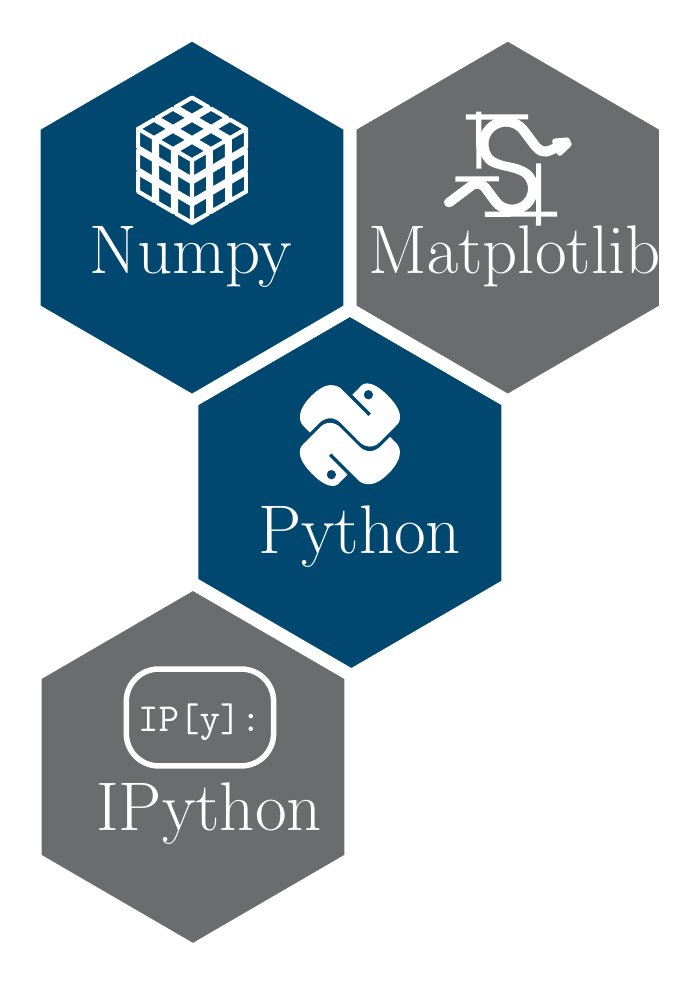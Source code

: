\begin{tikzpicture}[y=0.80pt, x=0.80pt, yscale=-1.0, xscale=1.0, inner sep=0pt, outer sep=0pt]
  \definecolor{red}{RGB}{221,42,43}
  \definecolor{green}{RGB}{132,184,24}
  \definecolor{blue}{RGB}{0,72,112}
  \definecolor{orange}{RGB}{192,128,64}
  \definecolor{gray}{RGB}{107,108,110}

  %% Python
  \path[draw=white,fill=blue,line join=miter,line cap=butt,miter
    limit=4.00,line width=4.663pt] (365.304,537.268) -- (365.304,454.387) --
    (436.619,412.947) -- (507.934,454.387) -- (507.934,537.268) --
    (436.619,578.708) -- cycle;
  \begin{scope}[cm={{0.581,0.0,0.0,0.585,(268.025,213.409)}}]
    \begin{scope}[cm={{0.931,0.0,0.0,0.931,(50.054,93.185)}},fill=white]
      \path[color=white,fill=white,nonzero rule,line width=0.800pt]
        (289.744,337.921) .. controls (273.389,321.566) and (267.318,329.68) ..
        (267.318,329.68) -- (259.989,337.046) -- (275.596,352.652) --
        (273.389,354.859) -- (251.583,333.053) .. controls (251.583,333.053) and
        (242.305,321.401) .. (225.803,337.902) .. controls (209.301,354.405) and
        (219.021,362.954) .. (219.021,362.954) -- (224.472,368.405) --
        (232.13,360.748) .. controls (232.13,360.748) and (240.97,351.319) ..
        (250.253,360.602) .. controls (259.535,369.884) and (265.732,376.081) ..
        (265.732,376.081) .. controls (265.732,376.081) and (274.288,384.918) ..
        (282.834,376.373) .. controls (291.38,367.827) and (296.964,362.243) ..
        (296.964,362.243) .. controls (296.964,362.243) and (306.835,355.012) ..
        (289.744,337.921) -- cycle(276.197,334.256) .. controls
        (277.75,335.809) and (277.75,338.319) .. (276.197,339.872) .. controls
        (274.644,341.424) and (272.134,341.424) .. (270.582,339.872) .. controls
        (269.029,338.319) and (269.029,335.809) .. (270.582,334.256) .. controls
        (272.134,332.703) and (274.644,332.703) .. (276.197,334.256) -- cycle;
      \path[color=white,fill=white,nonzero rule,line width=0.800pt]
        (226.12,402.473) .. controls (242.475,418.828) and (248.546,410.714) ..
        (248.546,410.714) -- (255.875,403.349) -- (240.269,387.742) --
        (242.475,385.536) -- (264.281,407.341) .. controls (264.281,407.341) and
        (273.559,418.994) .. (290.061,402.492) .. controls (306.563,385.99) and
        (296.844,377.44) .. (296.844,377.44) -- (291.392,371.989) --
        (283.735,379.647) .. controls (283.735,379.647) and (274.894,389.075) ..
        (265.611,379.792) .. controls (256.329,370.51) and (250.132,364.313) ..
        (250.132,364.313) .. controls (250.132,364.313) and (241.576,355.476) ..
        (233.03,364.021) .. controls (224.485,372.567) and (218.9,378.151) ..
        (218.9,378.151) .. controls (218.9,378.151) and (209.029,385.382) ..
        (226.12,402.473) -- cycle(239.667,406.138) .. controls
        (238.114,404.585) and (238.114,402.075) .. (239.667,400.522) .. controls
        (241.22,398.97) and (243.73,398.97) .. (245.282,400.522) .. controls
        (246.835,402.075) and (246.835,404.585) .. (245.282,406.138) .. controls
        (243.73,407.691) and (241.22,407.691) .. (239.667,406.138) -- cycle;
    \end{scope}
    \begin{scope}[xshift=-2cm]
      \path[white] (289.9,540.238) node[above right] (text6352-3-3-9)
           {\Huge Python};
    \end{scope}
  \end{scope}

  %% Matplotlib
  \path[draw=white,fill=gray,line join=miter,line cap=butt,miter
    limit=4.00,line width=4.663pt] (436.619,412.947) -- (436.619,330.066) --
    (507.934,288.625) -- (579.25,330.066) -- (579.25,412.947) --
    (507.934,454.387) -- cycle;
  \begin{scope}[xshift=-1.8cm]
    \path[white] (508.905,402.822) node[above right] (text6352-9-2-8) {\Huge Matplotlib};
  \end{scope}
  \begin{scope}[cm={{0.503,0.0,0.0,0.506,(483.116,127.448)}}]
    \path[draw=white,fill=white,even odd rule] (72.138,443.935) .. controls
      (67.905,438.132) and (59.499,435.12) .. (52.193,433.761) .. controls
      (44.887,432.403) and (41.814,431.499) .. (37.112,428.941) .. controls
      (33.444,426.946) and (30.8,420.099) .. (31.624,414.431) .. controls
      (32.904,405.651) and (41.086,399.53) .. (49.901,400.764) .. controls
      (54.303,401.388) and (58.035,403.724) .. (60.496,407.013) --
      (70.256,419.866) .. controls (75.835,427.067) and (82.106,429.21) ..
      (88.93,425.81) -- (92.37,424.343) .. controls (92.645,424.214) and
      (92.969,424.202) .. (93.282,424.317) .. controls (93.539,424.416) and
      (93.748,424.6) .. (93.871,424.817) -- (94.556,425.85) .. controls
      (94.746,426.162) and (95.031,426.414) .. (95.402,426.555) .. controls
      (96.029,426.793) and (96.704,426.651) .. (97.179,426.241) --
      (105.104,418.749) .. controls (106.492,417.558) and (106.083,416.465) ..
      (106.083,416.465) -- (104.173,412.104) .. controls (104.173,412.104) and
      (103.65,411.059) .. (101.844,411.3) -- (91.22,412.278) .. controls
      (90.602,412.366) and (90.051,412.779) .. (89.814,413.407) .. controls
      (89.671,413.774) and (89.662,414.157) .. (89.766,414.505) --
      (90.146,415.731) .. controls (90.222,415.986) and (90.222,416.272) ..
      (90.118,416.534) .. controls (89.994,416.858) and (89.747,417.087) ..
      (89.453,417.208) -- (86.45,418.482) .. controls (83.304,420.328) and
      (79.731,419.149) .. (77.346,416.224) -- (74.618,412.593) --
      (66.855,402.264) .. controls (63.167,397.363) and (57.608,393.867) ..
      (51.041,392.948) .. controls (37.894,391.102) and (25.692,400.228) ..
      (23.782,413.331) .. controls (22.817,419.935) and (24.792,426.183) ..
      (28.396,431.201) .. controls (31.014,434.848) and (35.812,436.931) ..
      (38.407,437.582) .. controls (44.895,439.902) and (50.508,440.225) ..
      (56.657,442.411) .. controls (58.038,442.912) and (61.219,444.087) ..
      (63.804,446.207) -- (63.804,446.207) .. controls (66.892,449.355) and
      (68.527,453.851) .. (67.833,458.566) .. controls (66.664,466.606) and
      (59.176,472.208) .. (51.108,471.074) .. controls (47.067,470.512) and
      (43.655,468.365) .. (41.396,465.358) -- (32.073,452.956) .. controls
      (30.173,450.428) and (27.298,448.621) .. (23.901,448.135) .. controls
      (20.508,447.659) and (17.225,448.602) .. (14.68,450.513) --
      (-4.931,465.183) .. controls (-10.982,469.26) and (-4.786,474.867) ..
      (-0.708,471.68) -- (19.381,456.585) .. controls (20.301,455.957) and
      (21.441,455.671) .. (22.624,455.833) .. controls (23.884,456.014) and
      (24.955,456.677) .. (25.658,457.614) -- (35.52,470.899) .. controls
      (38.993,475.171) and (44.04,478.196) .. (49.948,479.028) .. controls
      (62.378,480.772) and (73.915,472.141) .. (75.721,459.748) .. controls
      (76.556,453.981) and (75.15,448.412) .. (72.138,443.935);
    \path[draw=white,fill=white,line join=miter,line cap=butt,miter
      limit=4.00,line width=1.848pt] (23.205,387.635) -- (23.361,438.493);
    \path[draw=white,fill=white,line join=miter,line cap=butt,miter
      limit=4.00,line width=1.848pt] (67.531,392.379) -- (11.644,392.534);
    \path[draw=white,fill=white,line join=miter,line cap=butt,miter
      limit=4.00,line width=1.848pt] (93.66,479.164) -- (28.649,479.32);
    \path[draw=white,fill=white,line join=miter,line cap=butt,miter
      limit=4.00,line width=1.848pt] (77.006,434.001) -- (76.951,489.438);
    \path[draw=white,fill=white,line join=miter,line cap=butt,miter
      limit=4.00,line width=1.848pt] (41.247,447.747) -- (2.209,447.903);
  \end{scope}

  %% Scikit
  %% \path[draw=white,fill=blue,line join=miter,line cap=butt,miter
  %%   limit=4.00,line width=4.663pt] (152.467,413.72) -- (152.467,330.839) --
  %%   (223.783,289.399) -- (295.098,330.839) -- (295.098,413.72) --
  %%   (223.783,455.161) -- cycle;
  %% \begin{scope}[cm={{0.581,0.0,0.0,0.585,(268.025,211.62)}}]
  %%     \path[color=black,draw=white,line join=miter,line cap=butt,miter
  %%       limit=4.00,line width=2.000pt] (-95.046,183.101) .. controls
  %%       (-96.018,183.52) and (-96.931,184.015) .. (-97.87,184.472) --
  %%       (-97.936,184.495) -- (-95.777,198.087) .. controls (-99.284,200.299) and
  %%       (-102.352,203.038) .. (-104.874,206.178) -- (-118.031,202.322) ..
  %%       controls (-120.092,205.525) and (-121.768,209.003) .. (-123.056,212.585)
  %%       -- (-112.025,220.646) .. controls (-113.046,224.807) and
  %%       (-113.349,229.253) .. (-112.857,233.639) .. controls (-112.851,233.658)
  %%       and (-112.835,233.703) .. (-112.833,233.706) -- (-124.827,240.187) ..
  %%       controls (-124.391,242.165) and (-123.803,244.161) .. (-123.112,246.12)
  %%       .. controls (-122.547,247.723) and (-121.946,249.289) ..
  %%       (-121.239,250.796) -- (-107.737,248.593) .. controls (-105.28,252.685)
  %%       and (-102.112,256.2) .. (-98.437,258.992) -- (-102.339,272.015) ..
  %%       controls (-99.23,273.939) and (-95.87,275.504) .. (-92.418,276.711) --
  %%       (-84.314,265.589) .. controls (-79.736,266.656) and (-74.974,266.857) ..
  %%       (-70.161,266.087) -- (-63.703,278.014) .. controls (-62.233,277.642) and
  %%       (-60.77,277.131) .. (-59.311,276.617) .. controls (-57.252,275.891) and
  %%       (-55.313,275.12) .. (-53.413,274.162) -- (-55.553,260.413) .. controls
  %%       (-51.635,257.831) and (-48.254,254.555) .. (-45.629,250.829) --
  %%       (-32.696,254.688) .. controls (-30.827,251.476) and (-29.306,248.005) ..
  %%       (-28.186,244.457) -- (-39.489,236.266) .. controls (-38.695,232.05) and
  %%       (-38.652,227.691) .. (-39.396,223.308) -- (-27.468,216.85) .. controls
  %%       (-27.822,215.493) and (-28.25,214.206) .. (-28.725,212.859) .. controls
  %%       (-29.549,210.518) and (-30.63,208.319) .. (-31.753,206.186) --
  %%       (-45.412,208.369) .. controls (-47.726,205.01) and (-50.597,202.126) ..
  %%       (-53.785,199.747) -- (-49.883,186.724) .. controls (-53.233,184.686) and
  %%       (-56.836,182.982) .. (-60.57,181.773) -- (-68.828,193.1) .. controls
  %%       (-72.612,192.351) and (-76.483,192.117) .. (-80.426,192.602) --
  %%       (-86.907,180.608) .. controls (-88.808,181.037) and (-90.69,181.566) ..
  %%       (-92.573,182.229) .. controls (-93.082,182.408) and (-93.611,182.578) ..
  %%       (-94.11,182.771) .. controls (-94.353,182.867) and (-94.605,182.928) ..
  %%       (-94.846,183.03) .. controls (-94.91,183.058) and (-94.981,183.073) ..
  %%       (-95.046,183.101) -- cycle;
  %%     \begin{scope}[cm={{0.646,0.0,0.0,0.646,(-242.647,-9.656)}},fill=white]
  %%       \path[color=black,fill=white,nonzero rule,line width=0.800pt]
  %%         (289.744,337.921) .. controls (273.389,321.566) and (267.318,329.68) ..
  %%         (267.318,329.68) -- (259.989,337.046) -- (275.596,352.652) --
  %%         (273.389,354.859) -- (251.583,333.053) .. controls (251.583,333.053) and
  %%         (242.305,321.401) .. (225.803,337.902) .. controls (209.301,354.405) and
  %%         (219.021,362.954) .. (219.021,362.954) -- (224.472,368.405) --
  %%         (232.13,360.748) .. controls (232.13,360.748) and (240.97,351.319) ..
  %%         (250.253,360.602) .. controls (259.535,369.884) and (265.732,376.081) ..
  %%         (265.732,376.081) .. controls (265.732,376.081) and (274.288,384.918) ..
  %%         (282.834,376.373) .. controls (291.38,367.827) and (296.964,362.243) ..
  %%         (296.964,362.243) .. controls (296.964,362.243) and (306.835,355.012) ..
  %%         (289.744,337.921) -- cycle(276.197,334.256) .. controls
  %%         (277.75,335.809) and (277.75,338.319) .. (276.197,339.872) .. controls
  %%         (274.644,341.424) and (272.134,341.424) .. (270.582,339.872) .. controls
  %%         (269.029,338.319) and (269.029,335.809) .. (270.582,334.256) .. controls
  %%         (272.134,332.703) and (274.644,332.703) .. (276.197,334.256) -- cycle;
  %%       \path[color=black,fill=white,nonzero rule,line width=0.800pt]
  %%         (226.12,402.473) .. controls (242.475,418.828) and (248.546,410.714) ..
  %%         (248.546,410.714) -- (255.875,403.349) -- (240.269,387.742) --
  %%         (242.475,385.536) -- (264.281,407.341) .. controls (264.281,407.341) and
  %%         (273.559,418.994) .. (290.061,402.492) .. controls (306.563,385.99) and
  %%         (296.844,377.44) .. (296.844,377.44) -- (291.392,371.989) --
  %%         (283.735,379.647) .. controls (283.735,379.647) and (274.894,389.075) ..
  %%         (265.611,379.792) .. controls (256.329,370.51) and (250.132,364.313) ..
  %%         (250.132,364.313) .. controls (250.132,364.313) and (241.576,355.476) ..
  %%         (233.03,364.021) .. controls (224.485,372.567) and (218.9,378.151) ..
  %%         (218.9,378.151) .. controls (218.9,378.151) and (209.029,385.382) ..
  %%         (226.12,402.473) -- cycle(239.667,406.138) .. controls
  %%         (238.114,404.585) and (238.114,402.075) .. (239.667,400.522) .. controls
  %%         (241.22,398.97) and (243.73,398.97) .. (245.282,400.522) .. controls
  %%         (246.835,402.075) and (246.835,404.585) .. (245.282,406.138) .. controls
  %%         (243.73,407.691) and (241.22,407.691) .. (239.667,406.138) -- cycle;
  %%     \end{scope}
  %%   \path[fill=black] (-75.029,334.787) node[above right] (text6352-5-4-1)
  %%     {SciKits};
  %% \end{scope}

  %% Numpy
  \path[draw=white,fill=blue,line join=miter,line cap=butt,miter
    limit=4.00,line width=4.663pt] (293.988,412.947) -- (293.988,330.066) --
    (365.304,288.625) -- (436.619,330.066) -- (436.619,412.947) --
    (365.304,454.387) -- cycle;
  \begin{scope}[xshift=-1.3cm]
    \path[white] (365.138,402.822) node[above right] (text6352-2-9-62) {\Huge Numpy};
  \end{scope}
  \begin{scope}[cm={{0.467,0.0,0.0,0.47,(369.601,91.054)}},draw=white,miter limit=4.00,line width=1.493pt]
    \begin{scope}[shift={(-73.646,-7.087)},draw=white,miter limit=4.00,line width=1.493pt]
      \path[draw=white,line join=round,line cap=round,miter limit=4.00,line
        width=1.493pt] (30.686,529.134) -- (46.029,520.276) -- (61.372,529.134);
      \path[draw=white,line join=round,line cap=round,miter limit=4.00,line
        width=1.493pt] (30.686,529.134) -- (46.029,537.992) -- (61.372,529.134)
        -- (61.372,532.677);
      \path[draw=white,line join=round,line cap=round,miter limit=4.00,line
        width=1.493pt] (30.686,529.134) -- (30.686,546.85) -- (46.029,555.709);
      \path[draw=white,line join=round,line cap=round,miter limit=4.00,line
        width=1.493pt] (46.029,537.992) -- (46.029,555.709) -- (49.097,553.937);
    \end{scope}
    \begin{scope}[shift={(-92.058,-17.717)},draw=white,miter limit=4.00,line width=1.493pt]
      \path[draw=white,line join=round,line cap=round,miter limit=4.00,line
        width=1.493pt] (30.686,529.134) -- (46.029,520.276) -- (61.372,529.134);
      \path[draw=white,line join=round,line cap=round,miter limit=4.00,line
        width=1.493pt] (30.686,529.134) -- (46.029,537.992) -- (61.372,529.134)
        -- (61.372,532.677);
      \path[draw=white,line join=round,line cap=round,miter limit=4.00,line
        width=1.493pt] (30.686,529.134) -- (30.686,546.85) -- (46.029,555.709);
      \path[draw=white,line join=round,line cap=round,miter limit=4.00,line
        width=1.493pt] (46.029,537.992) -- (46.029,555.709) -- (49.097,553.937);
    \end{scope}
    \path[draw=white,line join=round,line cap=round,miter limit=4.00,line
      width=1.493pt] (-24.549,532.677) -- (-9.206,523.819) -- (6.137,532.677);
    \path[draw=white,line join=round,line cap=round,miter limit=4.00,line
      width=1.493pt] (-24.549,532.677) -- (-9.206,541.535) -- (6.137,532.677)
      -- (6.137,550.394);
    \path[draw=white,line join=round,line cap=round,miter limit=4.00,line
      width=1.493pt] (-24.549,532.677) -- (-24.549,550.394) --
      (-9.206,559.252);
    \path[draw=white,line join=round,line cap=round,miter limit=4.00,line
      width=1.493pt] (-9.206,541.535) -- (-9.206,559.252) -- (6.137,550.394);
    \begin{scope}[shift={(-58.303,15.945)},draw=white,miter limit=4.00,line width=1.493pt]
      \begin{scope}[shift={(-15.343,-44.291)},draw=white,miter limit=4.00,line width=1.493pt]
        \path[draw=white,line join=round,line cap=round,miter limit=4.00,line
          width=1.493pt] (30.686,529.134) -- (46.029,520.276) -- (61.372,529.134);
        \path[draw=white,line join=round,line cap=round,miter limit=4.00,line
          width=1.493pt] (30.686,529.134) -- (46.029,537.992) -- (61.372,529.134)
          -- (61.372,532.677);
        \path[draw=white,line join=round,line cap=round,miter limit=4.00,line
          width=1.493pt] (30.686,529.134) -- (30.686,532.677);
        \path[draw=white,line join=round,line cap=round,miter limit=4.00,line
          width=1.493pt] (46.029,537.992) -- (46.029,541.535);
      \end{scope}
    \end{scope}
    \begin{scope}[shift={(-39.892,26.575)},draw=white,miter limit=4.00,line width=1.493pt]
      \begin{scope}[shift={(-15.343,-44.291)},draw=white,miter limit=4.00,line width=1.493pt]
        \path[draw=white,line join=round,line cap=round,miter limit=4.00,line
          width=1.493pt] (30.686,529.134) -- (46.029,520.276) -- (61.372,529.134);
        \path[draw=white,line join=round,line cap=round,miter limit=4.00,line
          width=1.493pt] (30.686,529.134) -- (46.029,537.992) -- (61.372,529.134)
          -- (61.372,532.677);
        \path[draw=white,line join=round,line cap=round,miter limit=4.00,line
          width=1.493pt] (30.686,529.134) -- (30.686,532.677);
        \path[draw=white,line join=round,line cap=round,miter limit=4.00,line
          width=1.493pt] (46.029,537.992) -- (46.029,541.535);
      \end{scope}
    \end{scope}
    \begin{scope}[draw=white,miter limit=4.00,line width=1.493pt]
      \begin{scope}[shift={(-21.48,37.205)},draw=white,miter limit=4.00,line width=1.493pt]
        \begin{scope}[shift={(-15.343,-44.291)},draw=white,miter limit=4.00,line width=1.493pt]
          \path[draw=white,line join=round,line cap=round,miter limit=4.00,line
            width=1.493pt] (30.686,529.134) -- (46.029,520.276) -- (61.372,529.134);
          \path[draw=white,line join=round,line cap=round,miter limit=4.00,line
            width=1.493pt] (30.686,529.134) -- (46.029,537.992) -- (61.372,529.134)
            -- (61.372,546.85);
          \path[draw=white,line join=round,line cap=round,miter limit=4.00,line
            width=1.493pt] (30.686,529.134) -- (30.686,532.677);
          \path[draw=white,line join=round,line cap=round,miter limit=4.00,line
            width=1.493pt] (46.029,537.992) -- (46.029,555.709);
        \end{scope}
      \end{scope}
      \path[draw=white,line join=round,line cap=round,miter limit=4.00,line
        width=1.493pt] (9.206,548.622) -- (24.549,539.764);
      \path[draw=white,line join=round,line cap=round,miter limit=4.00,line
        width=1.493pt] (9.206,548.622) -- (6.137,546.85);
    \end{scope}
    \begin{scope}[shift={(-39.892,5.315)},draw=white,miter limit=4.00,line width=1.493pt]
      \begin{scope}[shift={(-15.343,-44.291)},draw=white,miter limit=4.00,line width=1.493pt]
        \path[draw=white,line join=round,line cap=round,miter limit=4.00,line
          width=1.493pt] (30.686,529.134) -- (46.029,520.276) -- (61.372,529.134);
        \path[draw=white,line join=round,line cap=round,miter limit=4.00,line
          width=1.493pt] (30.686,529.134) -- (46.029,537.992) -- (61.372,529.134)
          -- (61.372,532.677);
        \path[draw=white,line join=round,line cap=round,miter limit=4.00,line
          width=1.493pt] (30.686,529.134) -- (30.686,532.677);
        \path[draw=white,line join=round,line cap=round,miter limit=4.00,line
          width=1.493pt] (46.029,537.992) -- (46.029,541.535);
      \end{scope}
    \end{scope}
    \begin{scope}[shift={(-21.48,15.945)},draw=white,miter limit=4.00,line width=1.493pt]
      \begin{scope}[shift={(-15.343,-44.291)},draw=white,miter limit=4.00,line width=1.493pt]
        \path[draw=white,line join=round,line cap=round,miter limit=4.00,line
          width=1.493pt] (30.686,529.134) -- (46.029,520.276) -- (61.372,529.134);
        \path[draw=white,line join=round,line cap=round,miter limit=4.00,line
          width=1.493pt] (30.686,529.134) -- (46.029,537.992) -- (61.372,529.134)
          -- (61.372,532.677);
        \path[draw=white,line join=round,line cap=round,miter limit=4.00,line
          width=1.493pt] (30.686,529.134) -- (30.686,532.677);
        \path[draw=white,line join=round,line cap=round,miter limit=4.00,line
          width=1.493pt] (46.029,537.992) -- (46.029,541.535);
      \end{scope}
    \end{scope}
    \begin{scope}[shift={(18.412,-10.63)},draw=white,miter limit=4.00,line width=1.493pt]
      \begin{scope}[shift={(-21.48,37.205)},draw=white,miter limit=4.00,line width=1.493pt]
        \begin{scope}[shift={(-15.343,-44.291)},draw=white,miter limit=4.00,line width=1.493pt]
          \path[draw=white,line join=round,line cap=round,miter limit=4.00,line
            width=1.493pt] (30.686,529.134) -- (46.029,520.276) -- (61.372,529.134);
          \path[draw=white,line join=round,line cap=round,miter limit=4.00,line
            width=1.493pt] (30.686,529.134) -- (46.029,537.992) -- (61.372,529.134)
            -- (61.372,546.85);
          \path[draw=white,line join=round,line cap=round,miter limit=4.00,line
            width=1.493pt] (30.686,529.134) -- (30.686,532.677);
          \path[draw=white,line join=round,line cap=round,miter limit=4.00,line
            width=1.493pt] (46.029,537.992) -- (46.029,555.709);
        \end{scope}
      \end{scope}
      \path[draw=white,line join=round,line cap=round,miter limit=4.00,line
        width=1.493pt] (9.206,548.622) -- (24.549,539.764);
      \path[draw=white,line join=round,line cap=round,miter limit=4.00,line
        width=1.493pt] (9.206,548.622) -- (6.137,546.85);
    \end{scope}
    \begin{scope}[shift={(-92.058,3.543)},draw=white,miter limit=4.00,line width=1.493pt]
      \path[draw=white,line join=round,line cap=round,miter limit=4.00,line
        width=1.493pt] (30.686,529.134) -- (33.755,527.362);
      \path[draw=white,line join=round,line cap=round,miter limit=4.00,line
        width=1.493pt] (30.686,529.134) -- (46.029,537.992) -- (49.097,536.221);
      \path[draw=white,line join=round,line cap=round,miter limit=4.00,line
        width=1.493pt] (30.686,529.134) -- (30.686,546.85) -- (46.029,555.709);
      \path[draw=white,line join=round,line cap=round,miter limit=4.00,line
        width=1.493pt] (46.029,537.992) -- (46.029,555.709) -- (49.097,553.937);
    \end{scope}
    \begin{scope}[shift={(-73.646,14.173)},draw=white,miter limit=4.00,line width=1.493pt]
      \path[draw=white,line join=round,line cap=round,miter limit=4.00,line
        width=1.493pt] (30.686,529.134) -- (33.755,527.362);
      \path[draw=white,line join=round,line cap=round,miter limit=4.00,line
        width=1.493pt] (30.686,529.134) -- (46.029,537.992) -- (49.097,536.221);
      \path[draw=white,line join=round,line cap=round,miter limit=4.00,line
        width=1.493pt] (30.686,529.134) -- (30.686,546.85) -- (46.029,555.709);
      \path[draw=white,line join=round,line cap=round,miter limit=4.00,line
        width=1.493pt] (46.029,537.992) -- (46.029,555.709) -- (49.097,553.937);
    \end{scope}
    \begin{scope}[draw=white,miter limit=4.00,line width=1.493pt]
      \begin{scope}[shift={(-55.235,24.803)},draw=white,miter limit=4.00,line width=1.493pt]
        \path[draw=white,line join=round,line cap=round,miter limit=4.00,line
          width=1.493pt] (30.686,529.134) -- (33.755,527.362);
        \path[draw=white,line join=round,line cap=round,miter limit=4.00,line
          width=1.493pt] (30.686,529.134) -- (46.029,537.992) -- (61.372,529.134);
        \path[draw=white,line join=round,line cap=round,miter limit=4.00,line
          width=1.493pt] (30.686,529.134) -- (30.686,546.85) -- (46.029,555.709);
        \path[draw=white,line join=round,line cap=round,miter limit=4.00,line
          width=1.493pt] (46.029,537.992) -- (46.029,555.709) -- (61.372,546.85);
      \end{scope}
      \path[draw=white,line join=round,line cap=round,miter limit=4.00,line
        width=1.493pt] (6.137,553.937) -- (6.137,571.654);
      \path[draw=white,line join=round,line cap=round,miter limit=4.00,line
        width=1.493pt] (6.137,553.937) -- (3.069,552.165);
    \end{scope}
    \begin{scope}[shift={(18.412,-10.63)},draw=white,miter limit=4.00,line width=1.493pt]
      \begin{scope}[shift={(-55.235,24.803)},draw=white,miter limit=4.00,line width=1.493pt]
        \path[draw=white,line join=round,line cap=round,miter limit=4.00,line
          width=1.493pt] (42.96,536.221) -- (46.029,537.992) -- (61.372,529.134);
        \path[draw=white,line join=round,line cap=round,miter limit=4.00,line
          width=1.493pt] (42.96,553.937) -- (46.029,555.709);
        \path[draw=white,line join=round,line cap=round,miter limit=4.00,line
          width=1.493pt] (46.029,537.992) -- (46.029,555.709) -- (61.372,546.85);
      \end{scope}
      \path[draw=white,line join=round,line cap=round,miter limit=4.00,line
        width=1.493pt] (6.137,553.937) -- (6.137,571.654);
      \path[draw=white,line join=round,line cap=round,miter limit=4.00,line
        width=1.493pt] (6.137,553.937) -- (3.069,552.165);
    \end{scope}
    \begin{scope}[shift={(36.823,-21.26)},draw=white,miter limit=4.00,line width=1.493pt]
      \begin{scope}[shift={(-55.235,24.803)},draw=white,miter limit=4.00,line width=1.493pt]
        \path[draw=white,line join=round,line cap=round,miter limit=4.00,line
          width=1.493pt] (42.96,536.221) -- (46.029,537.992) -- (61.372,529.134);
        \path[draw=white,line join=round,line cap=round,miter limit=4.00,line
          width=1.493pt] (42.96,553.937) -- (46.029,555.709);
        \path[draw=white,line join=round,line cap=round,miter limit=4.00,line
          width=1.493pt] (46.029,537.992) -- (46.029,555.709) -- (61.372,546.85);
      \end{scope}
      \path[draw=white,line join=round,line cap=round,miter limit=4.00,line
        width=1.493pt] (6.137,553.937) -- (6.137,571.654);
      \path[draw=white,line join=round,line cap=round,miter limit=4.00,line
        width=1.493pt] (6.137,553.937) -- (3.069,552.165);
    \end{scope}
    \begin{scope}[shift={(-92.058,24.803)},draw=white,miter limit=4.00,line width=1.493pt]
      \path[draw=white,line join=round,line cap=round,miter limit=4.00,line
        width=1.493pt] (30.686,529.134) -- (33.755,527.362);
      \path[draw=white,line join=round,line cap=round,miter limit=4.00,line
        width=1.493pt] (30.686,529.134) -- (46.029,537.992) -- (49.097,536.221);
      \path[draw=white,line join=round,line cap=round,miter limit=4.00,line
        width=1.493pt] (30.686,529.134) -- (30.686,546.85) -- (46.029,555.709);
      \path[draw=white,line join=round,line cap=round,miter limit=4.00,line
        width=1.493pt] (46.029,537.992) -- (46.029,555.709) -- (49.097,553.937);
    \end{scope}
    \begin{scope}[shift={(-73.646,35.433)},draw=white,miter limit=4.00,line width=1.493pt]
      \path[draw=white,line join=round,line cap=round,miter limit=4.00,line
        width=1.493pt] (30.686,529.134) -- (33.755,527.362);
      \path[draw=white,line join=round,line cap=round,miter limit=4.00,line
        width=1.493pt] (30.686,529.134) -- (46.029,537.992) -- (49.097,536.221);
      \path[draw=white,line join=round,line cap=round,miter limit=4.00,line
        width=1.493pt] (30.686,529.134) -- (30.686,546.85) -- (46.029,555.709);
      \path[draw=white,line join=round,line cap=round,miter limit=4.00,line
        width=1.493pt] (46.029,537.992) -- (46.029,555.709) -- (49.097,553.937);
    \end{scope}
    \begin{scope}[shift={(0,21.26)},draw=white,miter limit=4.00,line width=1.493pt]
      \begin{scope}[shift={(-55.235,24.803)},draw=white,miter limit=4.00,line width=1.493pt]
        \path[draw=white,line join=round,line cap=round,miter limit=4.00,line
          width=1.493pt] (30.686,529.134) -- (33.755,527.362);
        \path[draw=white,line join=round,line cap=round,miter limit=4.00,line
          width=1.493pt] (30.686,529.134) -- (46.029,537.992) -- (61.372,529.134);
        \path[draw=white,line join=round,line cap=round,miter limit=4.00,line
          width=1.493pt] (30.686,529.134) -- (30.686,546.85) -- (46.029,555.709);
        \path[draw=white,line join=round,line cap=round,miter limit=4.00,line
          width=1.493pt] (46.029,537.992) -- (46.029,555.709) -- (61.372,546.85);
      \end{scope}
      \path[draw=white,line join=round,line cap=round,miter limit=4.00,line
        width=1.493pt] (6.137,553.937) -- (6.137,571.654);
      \path[draw=white,line join=round,line cap=round,miter limit=4.00,line
        width=1.493pt] (6.137,553.937) -- (3.069,552.165);
    \end{scope}
    \begin{scope}[shift={(18.412,10.63)},draw=white,miter limit=4.00,line width=1.493pt]
      \begin{scope}[shift={(-55.235,24.803)},draw=white,miter limit=4.00,line width=1.493pt]
        \path[draw=white,line join=round,line cap=round,miter limit=4.00,line
          width=1.493pt] (42.96,536.221) -- (46.029,537.992) -- (61.372,529.134);
        \path[draw=white,line join=round,line cap=round,miter limit=4.00,line
          width=1.493pt] (42.96,553.937) -- (46.029,555.709);
        \path[draw=white,line join=round,line cap=round,miter limit=4.00,line
          width=1.493pt] (46.029,537.992) -- (46.029,555.709) -- (61.372,546.85);
      \end{scope}
      \path[draw=white,line join=round,line cap=round,miter limit=4.00,line
        width=1.493pt] (6.137,553.937) -- (6.137,571.654);
      \path[draw=white,line join=round,line cap=round,miter limit=4.00,line
        width=1.493pt] (6.137,553.937) -- (3.069,552.165);
    \end{scope}
    \begin{scope}[shift={(36.823,0)},draw=white,miter limit=4.00,line width=1.493pt]
      \begin{scope}[shift={(-55.235,24.803)},draw=white,miter limit=4.00,line width=1.493pt]
        \path[draw=white,line join=round,line cap=round,miter limit=4.00,line
          width=1.493pt] (42.96,536.221) -- (46.029,537.992) -- (61.372,529.134);
        \path[draw=white,line join=round,line cap=round,miter limit=4.00,line
          width=1.493pt] (42.96,553.937) -- (46.029,555.709);
        \path[draw=white,line join=round,line cap=round,miter limit=4.00,line
          width=1.493pt] (46.029,537.992) -- (46.029,555.709) -- (61.372,546.85);
      \end{scope}
      \path[draw=white,line join=round,line cap=round,miter limit=4.00,line
        width=1.493pt] (6.137,553.937) -- (6.137,571.654);
      \path[draw=white,line join=round,line cap=round,miter limit=4.00,line
        width=1.493pt] (6.137,553.937) -- (3.069,552.165);
    \end{scope}
  \end{scope}


  %% Scipy
  %% \path[draw=white,fill=blue,line join=miter,line cap=butt,miter
  %%   limit=4.00,line width=4.663pt] (223.453,537.595) -- (223.453,454.714) --
  %%   (294.769,413.274) -- (366.084,454.714) -- (366.084,537.595) --
  %%   (294.769,579.035) -- cycle;
  %% \begin{scope}[cm={{0.581,0.0,0.0,0.585,(197.49,336.196)}}]
  %%   \path[fill=white,even odd rule] (180.531,231.149) .. controls
  %%     (177.753,227.35) and (173.508,225.765) .. (167.441,224.488) --
  %%     (161.799,223.158) -- (157.544,221.333) .. controls (155.307,219.752) and
  %%     (153.401,215.543) .. (153.942,211.833) .. controls (154.782,206.084) and
  %%     (160.152,202.077) .. (165.937,202.884) .. controls (168.826,203.293) and
  %%     (171.275,204.822) .. (172.891,206.976) -- (179.296,215.391) .. controls
  %%     (182.957,220.105) and (187.073,221.509) .. (191.551,219.282) --
  %%     (193.809,218.322) .. controls (193.99,218.238) and (194.202,218.23) ..
  %%     (194.407,218.305) .. controls (194.576,218.37) and (194.713,218.49) ..
  %%     (194.794,218.632) -- (195.243,219.309) .. controls (195.368,219.513) and
  %%     (195.555,219.678) .. (195.798,219.77) .. controls (196.21,219.926) and
  %%     (196.653,219.833) .. (196.965,219.565) -- (202.166,214.659) .. controls
  %%     (203.077,213.88) and (202.808,213.164) .. (202.808,213.164) --
  %%     (201.555,210.309) .. controls (201.555,210.309) and (201.212,209.625) ..
  %%     (200.027,209.782) -- (193.054,210.423) .. controls (192.649,210.481) and
  %%     (192.287,210.75) .. (192.131,211.162) .. controls (192.038,211.402) and
  %%     (192.031,211.653) .. (192.1,211.881) -- (192.35,212.684) .. controls
  %%     (192.399,212.851) and (192.399,213.038) .. (192.331,213.209) .. controls
  %%     (192.25,213.421) and (192.088,213.571) .. (191.894,213.65) --
  %%     (189.924,214.485) .. controls (187.859,215.693) and (185.514,214.921) ..
  %%     (183.949,213.007) -- (182.159,210.629) -- (177.064,203.867) .. controls
  %%     (174.644,200.658) and (170.995,198.369) .. (166.686,197.767) .. controls
  %%     (158.057,196.559) and (150.049,202.534) .. (148.796,211.112) .. controls
  %%     (148.162,215.436) and (149.458,219.527) .. (151.823,222.812) .. controls
  %%     (153.542,225.2) and (156.691,226.564) .. (158.394,226.989) --
  %%     (162.865,228.267) -- (167.146,229.248) .. controls (167.734,229.388) and
  %%     (169.391,229.797) .. (170.371,230.151) .. controls (171.278,230.479) and
  %%     (173.365,231.249) .. (175.061,232.637) -- (175.061,232.637) .. controls
  %%     (177.088,234.697) and (178.161,237.641) .. (177.706,240.728) .. controls
  %%     (176.939,245.992) and (172.024,249.66) .. (166.729,248.917) .. controls
  %%     (164.077,248.549) and (161.838,247.144) .. (160.355,245.175) --
  %%     (154.237,237.055) .. controls (152.99,235.4) and (151.103,234.217) ..
  %%     (148.873,233.899) .. controls (146.647,233.587) and (144.492,234.205) ..
  %%     (142.822,235.456) -- (129.951,245.06) .. controls (126.739,239.363) and
  %%     (124.91,232.814) .. (124.91,225.848) .. controls (124.91,203.871) and
  %%     (143.1,186.05) .. (165.534,186.05) .. controls (182.239,186.05) and
  %%     (196.578,195.926) .. (202.821,210.04) -- (204.879,209.082) --
  %%     (206.27,205.281) -- (207.729,205.792) -- (206.476,209.191) --
  %%     (209.949,210.389) -- (209.426,211.812) -- (205.546,210.457) --
  %%     (203.407,211.441) .. controls (205.178,215.911) and (206.164,220.765) ..
  %%     (206.164,225.848) .. controls (206.164,247.826) and (187.971,265.644) ..
  %%     (165.535,265.644) .. controls (152.057,265.644) and (140.112,259.212) ..
  %%     (132.723,249.314) -- (145.908,239.431) .. controls (146.511,239.02) and
  %%     (147.259,238.833) .. (148.036,238.939) .. controls (148.862,239.057) and
  %%     (149.565,239.491) .. (150.027,240.105) -- (156.499,248.803) .. controls
  %%     (158.779,251.599) and (162.09,253.58) .. (165.968,254.125) .. controls
  %%     (174.126,255.266) and (181.697,249.616) .. (182.882,241.502) .. controls
  %%     (183.431,237.726) and (182.508,234.08) .. (180.531,231.149);
  %%   \path[fill=black] (166.549,330.263) node[above right] (text6352-91-9) {SciPy};
  %% \end{scope}

  \path[draw=white,fill=gray,line join=miter,line cap=butt,miter
    limit=4.00,line width=4.663pt] (294.404,661.058) -- (294.404,578.178) --
  (365.72,536.737) -- (437.035,578.178) -- (437.035,661.058) --
  (365.72,702.499) -- cycle;
  \begin{scope}[cm={{0.581,0.0,0.0,0.585,(268.025,211.62)}}, xshift=-6.8cm]
    \begin{scope}[xshift=-2.2cm]
      \path[white] (413.152,756.521) node[above right] (text6352-3-4-5-6)
           {\Huge IPython};
    \end{scope}
    \path[draw=white,miter limit=4.00,line width=2.000pt,rounded corners=0.41cm]
    (358.192,621.84) rectangle (472.713,696.621);
    \begin{scope}[xshift=-1.4cm, yshift=0.3cm]
      \path[white] (417.081,665.863) node[above right] (text4084-5-1-0)
           {\tt \Large IP[y]:};
    \end{scope}
  \end{scope}

  %% Cython
  %% \path[draw=white,fill=gray,line join=miter,line cap=butt,miter
  %%   limit=4.00,line width=4.663pt] (436.914,661.955) -- (436.914,579.074) --
  %%   (508.229,537.634) -- (579.545,579.074) -- (579.545,661.955) --
  %%   (508.229,703.396) -- cycle;
  %% \begin{scope}[shift={(108.614,236.391)}]
  %%   \path[xscale=0.997,yscale=1.003,fill=black] (258.414,416.994) node[above
  %%     right] (text6352-5-4-4-7) {Cython};
  %%   \begin{scope}[cm={{0.282,0.0,0.0,0.282,(227.874,329.664)}}]
  %%     \path[fill=white] (109.173,35.791) .. controls (104.094,35.815) and
  %%       (99.243,36.248) .. (94.975,37.003) .. controls (82.402,39.224) and
  %%       (80.119,43.874) .. (80.119,52.448) -- (80.119,63.772) --
  %%       (109.831,63.772) -- (109.831,67.547) -- (80.119,67.547) --
  %%       (68.968,67.547) .. controls (60.333,67.547) and (52.771,72.737) ..
  %%       (50.406,82.611) .. controls (47.678,93.928) and (47.557,100.991) ..
  %%       (50.406,112.808) .. controls (52.518,121.605) and (57.562,127.872) ..
  %%       (66.198,127.872) -- (76.413,127.872) -- (76.413,114.297) .. controls
  %%       (76.413,104.49) and (84.899,95.839) .. (94.975,95.839) --
  %%       (124.653,95.839) .. controls (132.914,95.839) and (139.509,89.037) ..
  %%       (139.509,80.741) -- (139.509,52.448) .. controls (139.509,44.396) and
  %%       (132.716,38.347) .. (124.653,37.003) .. controls (119.549,36.154) and
  %%       (114.253,35.767) .. (109.173,35.791) -- cycle(93.105,44.899) .. controls
  %%       (96.174,44.899) and (98.68,47.446) .. (98.68,50.578) .. controls
  %%       (98.68,53.699) and (96.174,56.223) .. (93.105,56.223) .. controls
  %%       (90.025,56.223) and (87.529,53.699) .. (87.529,50.578) .. controls
  %%       (87.529,47.446) and (90.025,44.899) .. (93.105,44.899) -- cycle;
  %%     \path[fill=white] (143.214,67.547) -- (143.214,80.741) .. controls
  %%       (143.214,90.97) and (134.542,99.579) .. (124.653,99.579) --
  %%       (94.975,99.579) .. controls (86.846,99.579) and (80.119,106.537) ..
  %%       (80.119,114.678) -- (80.119,142.971) .. controls (80.119,151.023) and
  %%       (87.121,155.759) .. (94.975,158.07) .. controls (104.38,160.835) and
  %%       (113.4,161.335) .. (124.653,158.07) .. controls (132.133,155.904) and
  %%       (139.509,151.545) .. (139.509,142.971) -- (139.509,131.647) --
  %%       (109.831,131.647) -- (109.831,127.872) -- (139.509,127.872) --
  %%       (154.365,127.872) .. controls (163.001,127.872) and (166.219,121.849) ..
  %%       (169.222,112.808) .. controls (172.324,103.501) and (172.192,94.55) ..
  %%       (169.222,82.611) .. controls (167.088,74.014) and (163.012,67.547) ..
  %%       (154.365,67.547) -- (143.214,67.547) -- cycle(126.523,139.196) ..
  %%       controls (129.603,139.196) and (132.098,141.72) .. (132.098,144.841) ..
  %%       controls (132.098,147.973) and (129.603,150.52) .. (126.523,150.52) ..
  %%       controls (123.454,150.52) and (120.947,147.973) .. (120.947,144.841) ..
  %%       controls (120.947,141.72) and (123.454,139.196) .. (126.523,139.196) --
  %%       cycle;
  %%     \path[fill=white] (107.594,0.0) .. controls (74.97,0.0) and
  %%       (48.573,9.593) .. (28.5,28.688) .. controls (9.502,46.687) and
  %%       (0.0,68.782) .. (0.0,95.062) .. controls (0.0,123.02) and
  %%       (8.764,146.294) .. (26.344,164.875) .. controls (45.729,185.68) and
  %%       (72.591,196.125) .. (107.062,196.125) .. controls (141.835,196.125) and
  %%       (169.083,185.68) .. (188.812,164.875) .. controls (194.094,159.4) and
  %%       (198.585,153.507) .. (202.312,147.219) -- (162.125,147.219) .. controls
  %%       (151.715,166.514) and (133.626,176.243) .. (107.844,176.406) .. controls
  %%       (84.805,176.714) and (67.519,167.601) .. (56.0,149.156) .. controls
  %%       (46.974,134.681) and (42.5,116.655) .. (42.5,95.062) .. controls
  %%       (42.5,47.977) and (63.994,23.391) .. (107.062,21.406) .. controls
  %%       (130.359,22.262) and (147.598,30.518) .. (158.688,46.156) .. controls
  %%       (160.799,49.061) and (162.646,52.154) .. (164.281,55.406) --
  %%       (207.062,55.406) .. controls (202.362,45.664) and (195.748,36.768) ..
  %%       (187.219,28.688) .. controls (166.759,9.593) and (140.218,0.0) ..
  %%       (107.594,0.0) -- cycle;
  %%   \end{scope}
  %% \end{scope}

  %% \path[draw=white,fill=blue,line join=miter,line cap=butt,miter
  %%   limit=4.00,line width=4.663pt] (507.494,537.917) -- (507.494,455.037) --
  %%   (578.809,413.596) -- (650.124,455.037) -- (650.124,537.917) --
  %%   (578.809,579.358) -- cycle;
  %% \path[fill=white] (516.737,532.638) -- (516.737,460.117) --
  %%   (579.138,423.857) -- (641.539,460.117) -- (641.539,532.638) --
  %%   (579.138,568.898) -- cycle;
  %% \path[draw=white,fill=blue,opacity=0.100,line join=miter,line
  %%   cap=butt,miter limit=4.00,line width=4.663pt] (433.139,163.407) --
  %%   (433.139,80.527) -- (504.455,39.086) -- (575.77,80.527) --
  %%   (575.77,163.407) -- (504.455,204.848) -- cycle;
  %% \path[draw=white,fill=blue,opacity=0.250,line join=miter,line
  %%   cap=butt,miter limit=4.00,line width=4.663pt] (77.465,289.219) --
  %%   (77.465,206.338) -- (148.78,164.898) -- (220.096,206.338) --
  %%   (220.096,289.219) -- (148.78,330.659) -- cycle;
  %% \path[draw=white,fill=blue,opacity=0.200,line join=miter,line
  %%   cap=butt,miter limit=4.00,line width=4.663pt] (79.397,539.445) --
  %%   (79.397,456.564) -- (150.712,415.124) -- (222.027,456.564) --
  %%   (222.027,539.445) -- (150.712,580.885) -- cycle;
  %% \path[draw=white,fill=blue,opacity=0.250,line join=miter,line
  %%   cap=butt,miter limit=4.00,line width=4.663pt] (508.564,287.219) --
  %%   (508.564,204.338) -- (579.879,162.898) -- (651.194,204.338) --
  %%   (651.194,287.219) -- (579.879,328.659) -- cycle;
  %% \path[draw=white,fill=blue,opacity=0.050,line join=miter,line
  %%   cap=butt,miter limit=4.00,line width=4.663pt] (289.151,162.01) --
  %%   (289.151,79.129) -- (360.466,37.689) -- (431.782,79.129) --
  %%   (431.782,162.01) -- (360.466,203.45) -- cycle;

  %% Creative commons
  %% \begin{scope}[cm={{0.49,0.0,0.0,0.49,(575.769,835.69)}},fill=blue]
  %%   \path[fill=blue,even odd rule] (94.282,49.116) .. controls
  %%     (91.523,44.086) and (86.817,42.084) .. (81.354,42.084) .. controls
  %%     (73.403,42.084) and (67.074,47.709) .. (67.074,57.23) .. controls
  %%     (67.074,66.912) and (73.024,72.375) .. (81.624,72.375) .. controls
  %%     (87.141,72.375) and (91.847,69.346) .. (94.443,64.748) --
  %%     (88.385,61.665) .. controls (87.032,64.911) and (84.977,65.885) ..
  %%     (82.381,65.885) .. controls (77.891,65.885) and (75.836,62.153) ..
  %%     (75.836,57.231) .. controls (75.836,52.308) and (77.567,48.576) ..
  %%     (82.381,48.576) .. controls (83.679,48.576) and (86.276,49.279) ..
  %%     (87.79,52.525) -- (94.282,49.116) -- cycle;
  %%   \path[fill=blue,even odd rule] (109.746,48.575) .. controls
  %%     (114.56,48.575) and (116.616,52.307) .. (116.616,56.905) .. controls
  %%     (116.616,62.152) and (114.56,65.884) .. (109.746,65.884) .. controls
  %%     (104.932,65.884) and (102.877,62.152) .. (102.877,57.23) .. controls
  %%     (102.877,52.308) and (104.932,48.575) .. (109.746,48.575) --
  %%     cycle(109.746,42.084) .. controls (100.767,42.084) and (94.439,47.547)
  %%     .. (94.439,57.23) .. controls (94.439,66.912) and (100.767,72.375) ..
  %%     (109.746,72.375) .. controls (118.725,72.375) and (125.054,66.912) ..
  %%     (125.054,57.23) .. controls (125.054,47.548) and (118.725,42.084) ..
  %%     (109.746,42.084) -- cycle;
  %%   \path[fill=blue,even odd rule] (126.783,71.617) -- (135.221,71.617) --
  %%     (135.221,53.714) .. controls (135.221,51.118) and (136.303,48.9) ..
  %%     (139.71,48.9) .. controls (142.956,48.9) and (143.821,50.793) ..
  %%     (143.821,53.606) -- (143.821,71.618) -- (152.259,71.618) --
  %%     (152.259,53.93) .. controls (152.259,51.009) and (153.719,48.9) ..
  %%     (156.532,48.9) .. controls (159.723,48.9) and (160.859,50.739) ..
  %%     (160.859,54.796) -- (160.859,71.617) -- (169.297,71.617) --
  %%     (169.297,49.657) .. controls (169.297,43.058) and (163.239,42.084) ..
  %%     (160.426,42.084) .. controls (157.072,42.084) and (153.935,43.112) ..
  %%     (151.177,45.924) .. controls (149.283,43.382) and (146.85,42.084) ..
  %%     (143.55,42.084) .. controls (140.954,42.084) and (137.384,42.841) ..
  %%     (135.22,45.384) -- (135.22,42.842) -- (126.782,42.842) --
  %%     (126.782,71.617) -- cycle;
  %%   \path[fill=blue,even odd rule] (171.997,71.617) -- (180.435,71.617) --
  %%     (180.435,53.714) .. controls (180.435,51.118) and (181.517,48.9) ..
  %%     (184.924,48.9) .. controls (188.17,48.9) and (189.035,50.793) ..
  %%     (189.035,53.606) -- (189.035,71.618) -- (197.473,71.618) --
  %%     (197.473,53.93) .. controls (197.473,51.009) and (198.933,48.9) ..
  %%     (201.745,48.9) .. controls (204.936,48.9) and (206.073,50.739) ..
  %%     (206.073,54.796) -- (206.073,71.617) -- (214.511,71.617) --
  %%     (214.511,49.657) .. controls (214.511,43.058) and (208.452,42.084) ..
  %%     (205.64,42.084) .. controls (202.286,42.084) and (199.15,43.112) ..
  %%     (196.391,45.924) .. controls (194.498,43.382) and (192.064,42.084) ..
  %%     (188.764,42.084) .. controls (186.168,42.084) and (182.598,42.841) ..
  %%     (180.434,45.384) -- (180.434,42.842) -- (171.996,42.842) --
  %%     (171.996,71.617) -- cycle;
  %%   \path[fill=blue,even odd rule] (231.544,48.575) .. controls
  %%     (236.357,48.575) and (238.413,52.307) .. (238.413,56.905) .. controls
  %%     (238.413,62.152) and (236.357,65.884) .. (231.544,65.884) .. controls
  %%     (226.73,65.884) and (224.674,62.152) .. (224.674,57.23) .. controls
  %%     (224.674,52.308) and (226.73,48.575) .. (231.544,48.575) --
  %%     cycle(231.544,42.084) .. controls (222.565,42.084) and (216.236,47.547)
  %%     .. (216.236,57.23) .. controls (216.236,66.912) and (222.564,72.375) ..
  %%     (231.544,72.375) .. controls (240.523,72.375) and (246.852,66.912) ..
  %%     (246.852,57.23) .. controls (246.852,47.548) and (240.523,42.084) ..
  %%     (231.544,42.084) -- cycle;
  %%   \path[fill=blue,even odd rule] (249.122,71.617) -- (257.56,71.617) --
  %%     (257.56,53.714) .. controls (257.56,51.118) and (258.642,48.9) ..
  %%     (262.05,48.9) .. controls (265.295,48.9) and (266.16,50.793) ..
  %%     (266.16,53.606) -- (266.16,71.618) -- (274.598,71.618) --
  %%     (274.598,50.36) .. controls (274.598,46.033) and (272.704,42.084) ..
  %%     (265.889,42.084) .. controls (263.293,42.084) and (259.723,42.841) ..
  %%     (257.559,45.384) -- (257.559,42.842) -- (249.121,42.842) --
  %%     (249.121,71.617) -- cycle;
  %%   \path[fill=blue,even odd rule] (302.774,46.25) .. controls
  %%     (298.879,43.654) and (294.499,42.085) .. (290.063,42.085) .. controls
  %%     (284.22,42.085) and (277.892,44.898) .. (277.892,52.146) .. controls
  %%     (277.892,62.369) and (294.93,58.799) .. (294.93,63.289) .. controls
  %%     (294.93,65.886) and (291.74,66.21) .. (290.332,66.21) .. controls
  %%     (286.492,66.21) and (283.842,64.642) .. (281.245,62.153) --
  %%     (275.998,66.696) .. controls (280.218,70.591) and (283.787,72.376) ..
  %%     (290.062,72.376) .. controls (296.335,72.376) and (303.043,69.671) ..
  %%     (303.043,62.099) .. controls (303.043,51.335) and (286.005,55.392) ..
  %%     (286.005,50.47) .. controls (286.005,49.01) and (287.519,48.253) ..
  %%     (289.628,48.253) .. controls (292.279,48.253) and (295.903,49.335) ..
  %%     (297.579,51.336) -- (302.774,46.25) -- cycle;
  %%   \path[fill=blue,even odd rule] (94.282,16.011) .. controls
  %%     (91.523,10.981) and (86.817,8.979) .. (81.354,8.979) .. controls
  %%     (73.403,8.979) and (67.074,14.604) .. (67.074,24.124) .. controls
  %%     (67.074,33.806) and (73.024,39.27) .. (81.624,39.27) .. controls
  %%     (87.141,39.27) and (91.847,36.241) .. (94.443,31.643) --
  %%     (88.385,28.56) .. controls (87.032,31.806) and (84.977,32.779) ..
  %%     (82.381,32.779) .. controls (77.891,32.779) and (75.836,29.047) ..
  %%     (75.836,24.124) .. controls (75.836,19.202) and (77.567,15.47) ..
  %%     (82.381,15.47) .. controls (83.679,15.47) and (86.276,16.173) ..
  %%     (87.79,19.419) -- (94.282,16.011) -- cycle;
  %%   \path[fill=blue,even odd rule] (96.34,38.512) -- (104.778,38.512) --
  %%     (104.778,21.852) .. controls (104.778,18.661) and (106.779,17.795) ..
  %%     (111.81,17.2) -- (112.729,17.092) -- (112.675,9.628) .. controls
  %%     (109.7,9.845) and (106.617,10.926) .. (104.778,12.657) --
  %%     (104.778,9.736) -- (96.34,9.736) -- (96.34,38.512) -- cycle;
  %%   \path[fill=blue,even odd rule] (141.386,25.855) .. controls
  %%     (141.332,16.984) and (137.762,8.979) .. (127.268,8.979) .. controls
  %%     (118.505,8.979) and (113.15,14.821) .. (113.15,24.99) .. controls
  %%     (113.15,33.103) and (118.343,39.27) .. (127.268,39.27) .. controls
  %%     (133.705,39.27) and (138.302,36.728) .. (141.223,31.319) --
  %%     (134.894,28.019) .. controls (132.46,31.481) and (130.999,33.103) ..
  %%     (127.862,33.103) .. controls (125.158,33.103) and (121.642,31.372) ..
  %%     (121.588,25.855) -- (141.386,25.855) -- cycle(121.481,20.663) ..
  %%     controls (121.859,16.876) and (124.78,15.146) .. (127.214,15.146) ..
  %%     controls (129.648,15.146) and (132.677,16.444) .. (132.947,20.663) --
  %%     (121.481,20.663) -- cycle;
  %%   \path[fill=blue,even odd rule] (160.742,26.504) .. controls
  %%     (160.742,30.885) and (158.254,33.103) .. (154.954,33.103) .. controls
  %%     (152.898,33.103) and (151.005,32.129) .. (151.005,29.858) .. controls
  %%     (151.005,27.532) and (152.952,26.721) .. (155.062,26.126) --
  %%     (160.742,24.503) -- (160.742,26.504) -- cycle(168.855,17.309) ..
  %%     controls (168.801,10.818) and (163.879,8.979) .. (156.036,8.979) ..
  %%     controls (152.141,8.979) and (144.461,9.736) .. (144.19,18.012) --
  %%     (152.304,18.012) .. controls (152.737,15.145) and (154.034,14.172) ..
  %%     (156.739,14.172) .. controls (159.011,14.172) and (160.742,15.091) ..
  %%     (160.742,17.255) -- (160.742,19.635) -- (157.659,20.068) .. controls
  %%     (148.464,21.366) and (142.892,23.8) .. (142.892,30.724) .. controls
  %%     (142.892,36.241) and (147.003,39.27) .. (152.52,39.27) .. controls
  %%     (155.549,39.27) and (159.768,37.81) .. (161.174,35.538) --
  %%     (161.282,35.538) .. controls (161.336,36.512) and (161.499,37.539) ..
  %%     (161.823,38.513) -- (169.612,38.513) .. controls (168.909,36.728) and
  %%     (168.855,34.511) .. (168.855,32.509) -- (168.855,17.309) -- cycle;
  %%   \path[fill=blue,even odd rule] (188.699,10.277) -- (183.668,10.277) --
  %%     (183.668,1.947) -- (175.23,1.947) -- (175.23,10.277) --
  %%     (171.12,10.277) -- (171.12,15.469) -- (175.23,15.469) --
  %%     (175.23,30.615) .. controls (175.23,34.78) and (176.258,39.269) ..
  %%     (183.453,39.269) .. controls (185.292,39.269) and (187.78,39.053) ..
  %%     (188.862,38.944) -- (188.862,32.291) .. controls (188.428,32.345) and
  %%     (187.239,32.453) .. (186.32,32.453) .. controls (184.804,32.453) and
  %%     (183.669,31.858) .. (183.669,29.586) -- (183.669,15.47) --
  %%     (188.7,15.47) -- (188.7,10.277) -- cycle;
  %%   \path[fill=blue,even odd rule] (191.876,9.736) -- (191.876,38.512) --
  %%     (200.314,38.512) -- (200.314,9.736) -- (191.876,9.736) --
  %%     cycle(200.315,6.491) -- (200.315,0.0) -- (191.877,0.0) --
  %%     (191.877,6.491) -- (200.315,6.491) -- cycle;
  %%   \path[fill=blue,even odd rule] (215.944,30.074) -- (210.966,9.736) --
  %%     (201.934,9.736) -- (211.67,38.512) -- (220.162,38.512) --
  %%     (230.007,9.736) -- (221.028,9.736) -- (216.051,30.074) -- cycle;
  %%   \path[fill=blue,even odd rule] (257.256,25.855) .. controls
  %%     (257.202,16.984) and (253.632,8.979) .. (243.139,8.979) .. controls
  %%     (234.375,8.979) and (229.022,14.821) .. (229.022,24.99) .. controls
  %%     (229.022,33.103) and (234.213,39.27) .. (243.139,39.27) .. controls
  %%     (249.576,39.27) and (254.173,36.728) .. (257.094,31.319) --
  %%     (250.765,28.019) .. controls (248.331,31.481) and (246.87,33.103) ..
  %%     (243.734,33.103) .. controls (241.03,33.103) and (237.513,31.372) ..
  %%     (237.46,25.855) -- (257.256,25.855) -- cycle(237.351,20.663) ..
  %%     controls (237.73,16.876) and (240.65,15.146) .. (243.084,15.146) ..
  %%     controls (245.518,15.146) and (248.548,16.444) .. (248.818,20.663) --
  %%     (237.351,20.663) -- cycle;
  %% \end{scope}

  %% \begin{scope}[cm={{1.134,0.0,0.0,1.134,(520.378,832.954)}}]
  %%   \path[fill=white] (34.254,19.606) .. controls (34.259,27.136) and
  %%     (28.157,33.243) .. (20.628,33.248) .. controls (13.098,33.253) and
  %%     (6.989,27.152) .. (6.984,19.623) .. controls (6.984,19.617) and
  %%     (6.984,19.612) .. (6.984,19.606) .. controls (6.98,12.076) and
  %%     (13.081,5.969) .. (20.611,5.965) .. controls (28.142,5.96) and
  %%     (34.25,12.06) .. (34.254,19.59) .. controls (34.254,19.595) and
  %%     (34.254,19.601) .. (34.254,19.606) -- cycle;
  %%   \begin{scope}[cm={{0.867,0.0,0.0,0.867,(-379.117,228.237)}},fill=blue]
  %%     \path[fill=blue] (473.576,-253.327) .. controls (477.061,-249.842) and
  %%       (478.804,-245.574) .. (478.804,-240.525) .. controls (478.804,-235.476)
  %%       and (477.091,-231.253) .. (473.666,-227.857) .. controls
  %%       (470.031,-224.281) and (465.734,-222.493) .. (460.776,-222.493) ..
  %%       controls (455.879,-222.493) and (451.656,-224.266) .. (448.111,-227.813)
  %%       .. controls (444.565,-231.358) and (442.793,-235.596) ..
  %%       (442.793,-240.525) .. controls (442.793,-245.454) and (444.565,-249.721)
  %%       .. (448.111,-253.327) .. controls (451.566,-256.814) and
  %%       (455.788,-258.557) .. (460.776,-258.557) .. controls (465.825,-258.557)
  %%       and (470.09,-256.814) .. (473.576,-253.327) -- cycle(450.458,-250.983)
  %%       .. controls (447.511,-248.006) and (446.038,-244.52) ..
  %%       (446.038,-240.52) .. controls (446.038,-236.522) and (447.497,-233.065)
  %%       .. (450.413,-230.15) .. controls (453.329,-227.233) and
  %%       (456.801,-225.775) .. (460.829,-225.775) .. controls (464.858,-225.775)
  %%       and (468.36,-227.248) .. (471.336,-230.194) .. controls
  %%       (474.162,-232.93) and (475.575,-236.371) .. (475.575,-240.52) ..
  %%       controls (475.575,-244.638) and (474.139,-248.134) .. (471.268,-251.005)
  %%       .. controls (468.397,-253.876) and (464.918,-255.312) ..
  %%       (460.829,-255.312) .. controls (456.741,-255.312) and (453.283,-253.868)
  %%       .. (450.458,-250.983) -- cycle(458.212,-242.28) .. controls
  %%       (457.762,-243.261) and (457.088,-243.752) .. (456.189,-243.752) ..
  %%       controls (454.6,-243.752) and (453.806,-242.682) .. (453.806,-240.543)
  %%       .. controls (453.806,-238.404) and (454.6,-237.335) ..
  %%       (456.189,-237.335) .. controls (457.238,-237.335) and (457.988,-237.856)
  %%       .. (458.438,-238.899) -- (460.64,-237.726) .. controls
  %%       (459.591,-235.861) and (458.015,-234.928) .. (455.915,-234.928) ..
  %%       controls (454.295,-234.928) and (452.997,-235.424) .. (452.023,-236.417)
  %%       .. controls (451.047,-237.41) and (450.56,-238.78) ..
  %%       (450.56,-240.525) .. controls (450.56,-242.24) and (451.062,-243.602)
  %%       .. (452.068,-244.61) .. controls (453.073,-245.619) and
  %%       (454.325,-246.123) .. (455.825,-246.123) .. controls (458.046,-246.123)
  %%       and (459.635,-245.248) .. (460.596,-243.5) -- (458.212,-242.28) --
  %%       cycle(468.576,-242.28) .. controls (468.125,-243.261) and
  %%       (467.464,-243.752) .. (466.593,-243.752) .. controls (464.972,-243.752)
  %%       and (464.161,-242.682) .. (464.161,-240.543) .. controls
  %%       (464.161,-238.404) and (464.972,-237.335) .. (466.593,-237.335) ..
  %%       controls (467.644,-237.335) and (468.38,-237.856) .. (468.8,-238.899)
  %%       -- (471.053,-237.726) .. controls (470.004,-235.861) and
  %%       (468.431,-234.928) .. (466.335,-234.928) .. controls (464.717,-234.928)
  %%       and (463.422,-235.424) .. (462.448,-236.417) .. controls
  %%       (461.476,-237.41) and (460.989,-238.78) .. (460.989,-240.525) ..
  %%       controls (460.989,-242.24) and (461.483,-243.602) .. (462.472,-244.61)
  %%       .. controls (463.46,-245.619) and (464.717,-246.123) ..
  %%       (466.245,-246.123) .. controls (468.462,-246.123) and (470.049,-245.248)
  %%       .. (471.007,-243.5) -- (468.576,-242.28) -- cycle;
  %%   \end{scope}
  %% \end{scope}

  %% \begin{scope}[cm={{1.528,0.0,0.0,1.528,(465.58,833.036)}}]
  %%   \path[cm={{0.994,0.0,0.0,0.994,(-177.693,0.0)}},fill=white]
  %%     (255.551,15.313) circle (0.305cm);
  %%   \begin{scope}[cm={{0.994,0.0,0.0,0.994,(-177.693,0.0)}},fill=blue]
  %%     \path[fill=blue] (258.678,12.187) .. controls (258.678,11.771) and
  %%       (258.34,11.433) .. (257.925,11.433) -- (253.152,11.433) .. controls
  %%       (252.737,11.433) and (252.399,11.771) .. (252.399,12.187) --
  %%       (252.399,16.96) -- (253.73,16.96) -- (253.73,22.612) --
  %%       (257.347,22.612) -- (257.347,16.96) -- (258.678,16.96) --
  %%       (258.678,12.187) -- (258.678,12.187) -- cycle;
  %%     \path[fill=blue] (255.538,9.172) circle (0.046cm);
  %%   \end{scope}
  %%   \path[fill=blue,even odd rule] (76.24,3.386) .. controls (73.028,3.386)
  %%     and (70.308,4.506) .. (68.083,6.748) .. controls (65.8,9.067) and
  %%     (64.658,11.812) .. (64.658,14.98) .. controls (64.658,18.149) and
  %%     (65.8,20.874) .. (68.083,23.155) .. controls (70.367,25.435) and
  %%     (73.086,26.575) .. (76.24,26.575) .. controls (79.433,26.575) and
  %%     (82.201,25.426) .. (84.541,23.126) .. controls (86.747,20.942) and
  %%     (87.851,18.227) .. (87.851,14.98) .. controls (87.851,11.733) and
  %%     (86.728,8.99) .. (84.484,6.748) .. controls (82.239,4.506) and
  %%     (79.491,3.386) .. (76.24,3.386) -- cycle(76.269,5.472) .. controls
  %%     (78.901,5.472) and (81.136,6.4) .. (82.974,8.255) .. controls
  %%     (84.832,10.091) and (85.76,12.333) .. (85.76,14.98) .. controls
  %%     (85.76,17.647) and (84.851,19.86) .. (83.032,21.618) .. controls
  %%     (81.116,23.512) and (78.862,24.459) .. (76.269,24.459) .. controls
  %%     (73.675,24.459) and (71.44,23.522) .. (69.564,21.647) .. controls
  %%     (67.686,19.773) and (66.749,17.55) .. (66.749,14.98) .. controls
  %%     (66.749,12.41) and (67.697,10.169) .. (69.593,8.255) .. controls
  %%     (71.412,6.4) and (73.637,5.472) .. (76.269,5.472) -- cycle;
  %% \end{scope}

\end{tikzpicture}
